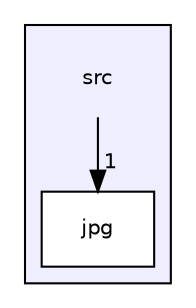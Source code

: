 digraph "src" {
  compound=true
  node [ fontsize="10", fontname="Helvetica"];
  edge [ labelfontsize="10", labelfontname="Helvetica"];
  subgraph clusterdir_68267d1309a1af8e8297ef4c3efbcdba {
    graph [ bgcolor="#eeeeff", pencolor="black", label="" URL="dir_68267d1309a1af8e8297ef4c3efbcdba.html"];
    dir_68267d1309a1af8e8297ef4c3efbcdba [shape=plaintext label="src"];
    dir_1a007939b29a46e38099c1aa681480fe [shape=box label="jpg" color="black" fillcolor="white" style="filled" URL="dir_1a007939b29a46e38099c1aa681480fe.html"];
  }
  dir_68267d1309a1af8e8297ef4c3efbcdba->dir_1a007939b29a46e38099c1aa681480fe [headlabel="1", labeldistance=1.5 headhref="dir_000004_000005.html"];
}
